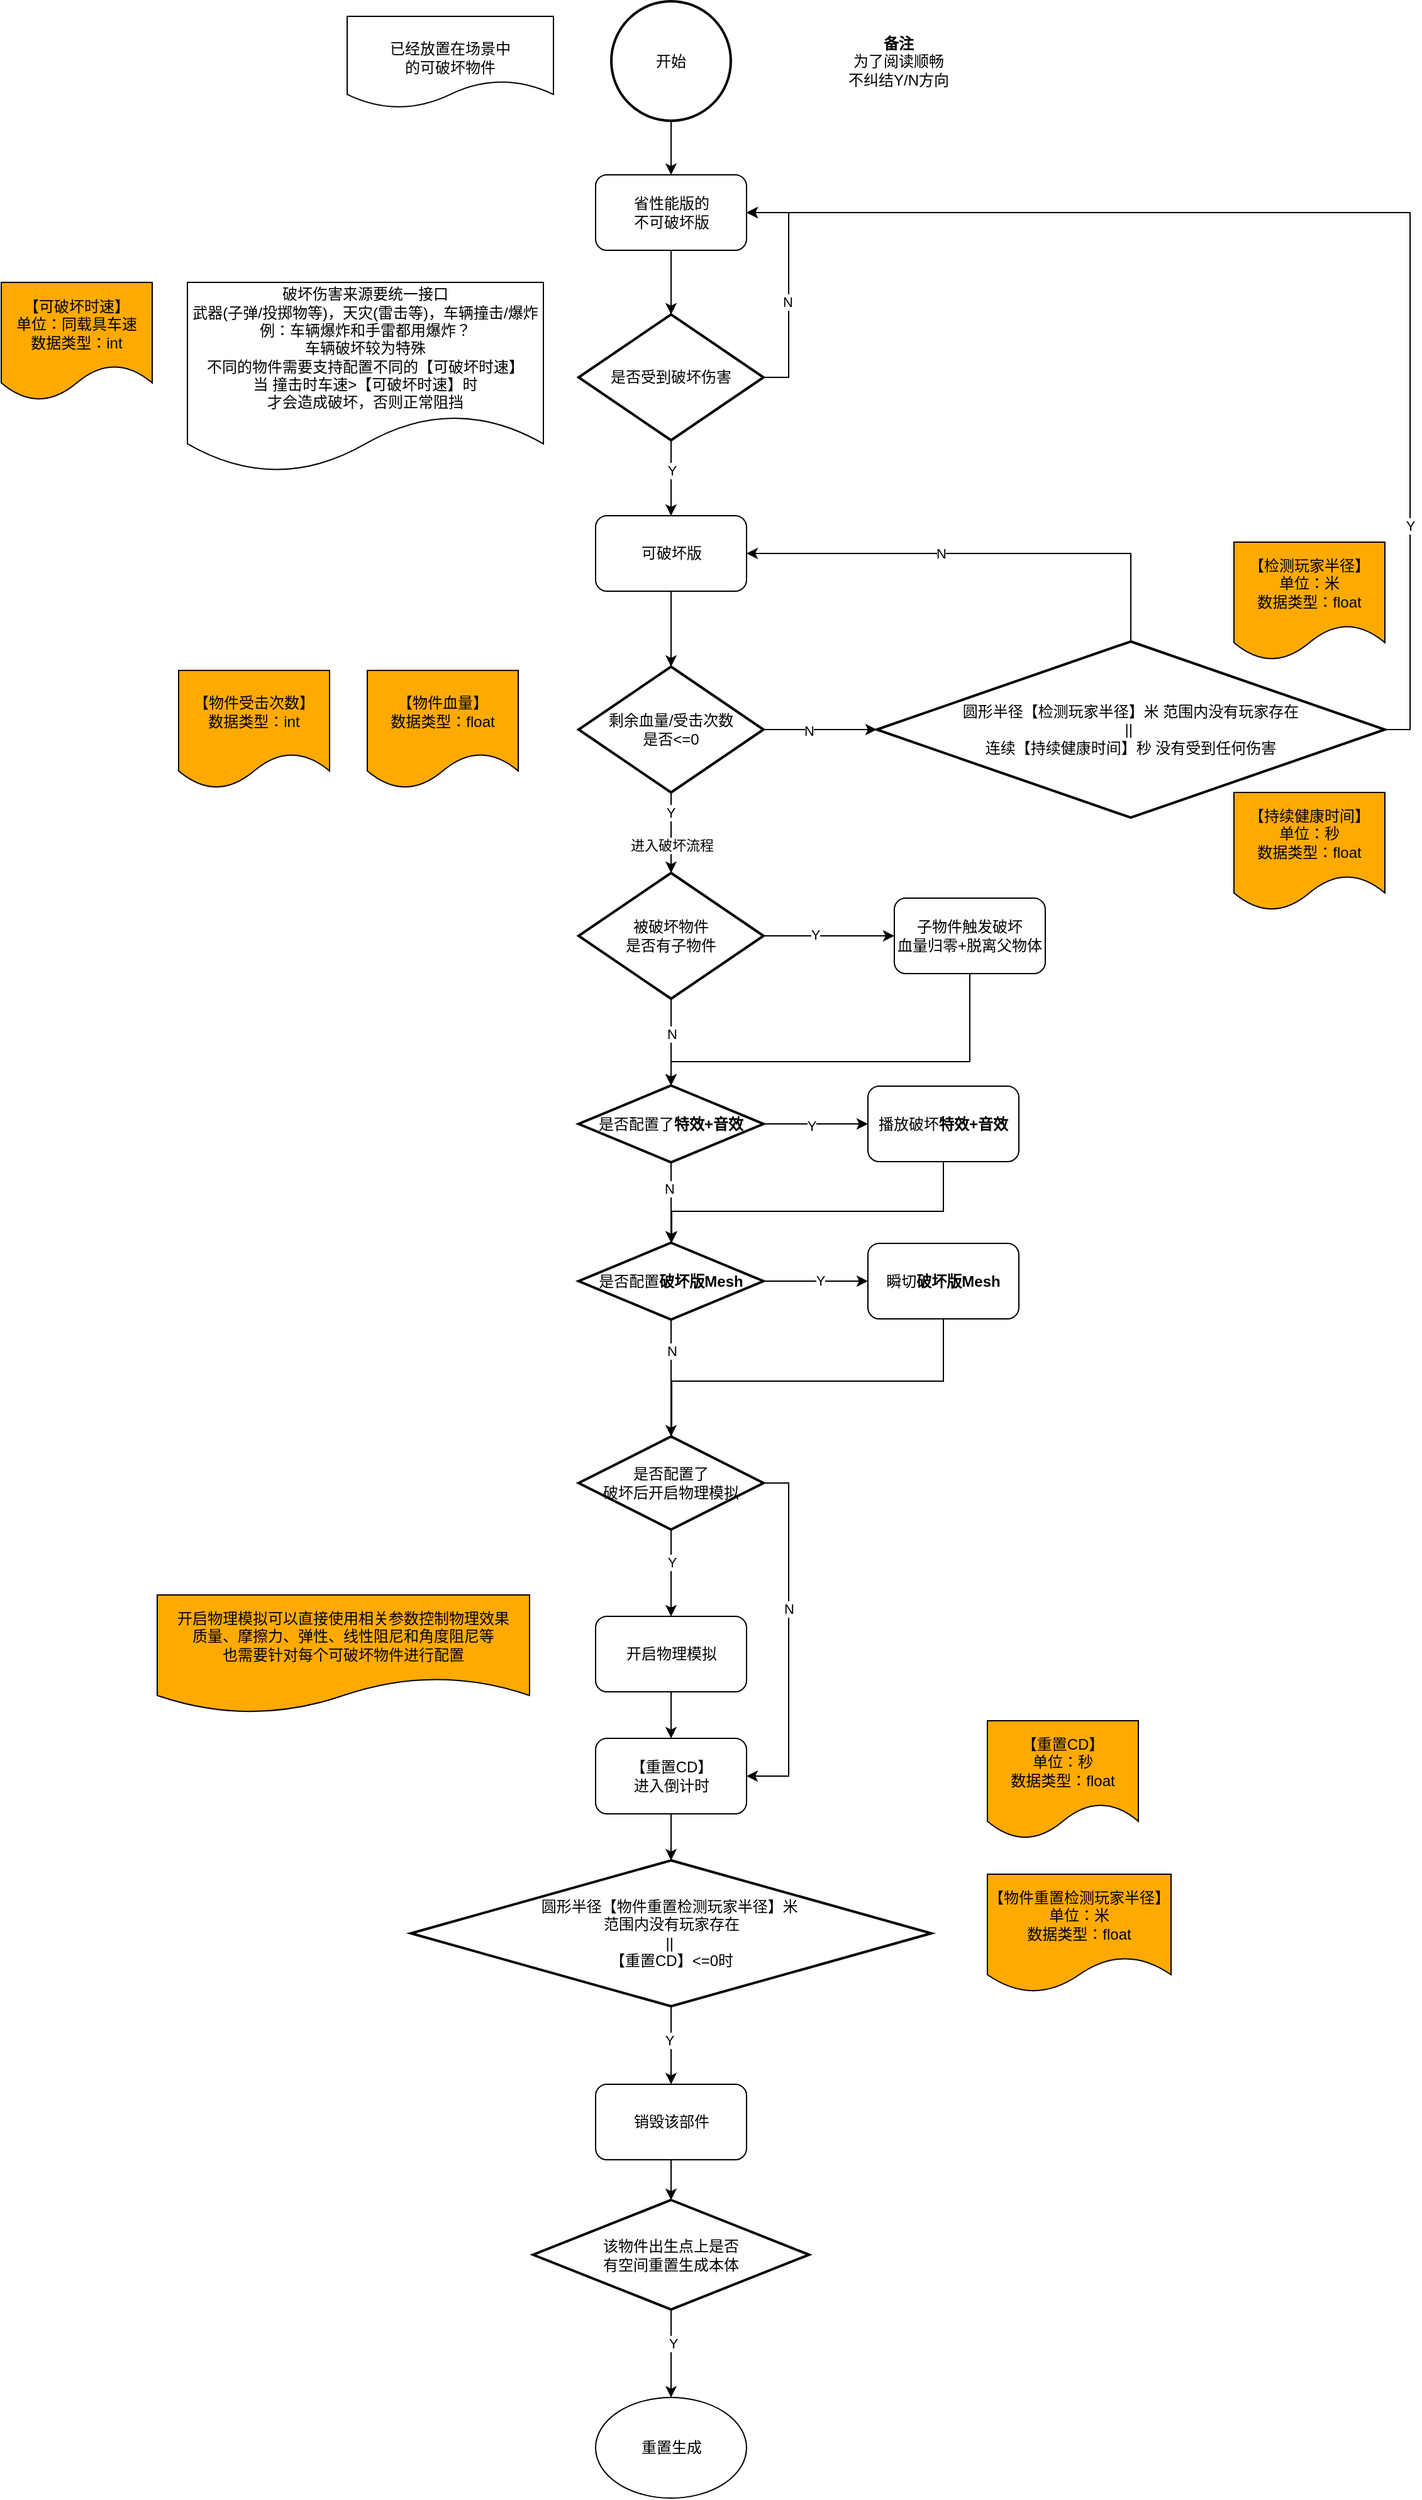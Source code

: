 <mxfile version="24.9.2">
  <diagram name="第 1 页" id="Va7lesuhmlkd4zRvfCV4">
    <mxGraphModel dx="2474" dy="1098" grid="0" gridSize="10" guides="1" tooltips="1" connect="1" arrows="1" fold="1" page="0" pageScale="1" pageWidth="827" pageHeight="1169" math="0" shadow="0">
      <root>
        <mxCell id="0" />
        <mxCell id="1" parent="0" />
        <mxCell id="n4h6cx65gVVSt2BHoM08-6" value="" style="edgeStyle=orthogonalEdgeStyle;rounded=0;orthogonalLoop=1;jettySize=auto;html=1;" parent="1" source="n4h6cx65gVVSt2BHoM08-3" target="n4h6cx65gVVSt2BHoM08-5" edge="1">
          <mxGeometry relative="1" as="geometry" />
        </mxCell>
        <mxCell id="n4h6cx65gVVSt2BHoM08-3" value="&lt;div&gt;&lt;span style=&quot;background-color: initial;&quot;&gt;开始&lt;/span&gt;&lt;/div&gt;" style="strokeWidth=2;html=1;shape=mxgraph.flowchart.start_2;whiteSpace=wrap;" parent="1" vertex="1">
          <mxGeometry x="184" y="147" width="95" height="95" as="geometry" />
        </mxCell>
        <mxCell id="n4h6cx65gVVSt2BHoM08-8" style="edgeStyle=orthogonalEdgeStyle;rounded=0;orthogonalLoop=1;jettySize=auto;html=1;exitX=1;exitY=0.5;exitDx=0;exitDy=0;exitPerimeter=0;entryX=1;entryY=0.5;entryDx=0;entryDy=0;" parent="1" source="n4h6cx65gVVSt2BHoM08-4" target="n4h6cx65gVVSt2BHoM08-5" edge="1">
          <mxGeometry relative="1" as="geometry" />
        </mxCell>
        <mxCell id="n4h6cx65gVVSt2BHoM08-9" value="N" style="edgeLabel;html=1;align=center;verticalAlign=middle;resizable=0;points=[];" parent="n4h6cx65gVVSt2BHoM08-8" vertex="1" connectable="0">
          <mxGeometry x="-0.165" y="-2" relative="1" as="geometry">
            <mxPoint x="-3" y="-3" as="offset" />
          </mxGeometry>
        </mxCell>
        <mxCell id="n4h6cx65gVVSt2BHoM08-4" value="是否受到破坏伤害" style="strokeWidth=2;html=1;shape=mxgraph.flowchart.decision;whiteSpace=wrap;" parent="1" vertex="1">
          <mxGeometry x="158" y="396" width="147" height="100" as="geometry" />
        </mxCell>
        <mxCell id="n4h6cx65gVVSt2BHoM08-5" value="省性能版的&lt;div&gt;不可破坏版&lt;/div&gt;" style="rounded=1;whiteSpace=wrap;html=1;" parent="1" vertex="1">
          <mxGeometry x="171.5" y="285" width="120" height="60" as="geometry" />
        </mxCell>
        <mxCell id="n4h6cx65gVVSt2BHoM08-7" style="edgeStyle=orthogonalEdgeStyle;rounded=0;orthogonalLoop=1;jettySize=auto;html=1;exitX=0.5;exitY=1;exitDx=0;exitDy=0;entryX=0.5;entryY=0;entryDx=0;entryDy=0;entryPerimeter=0;" parent="1" source="n4h6cx65gVVSt2BHoM08-5" target="n4h6cx65gVVSt2BHoM08-4" edge="1">
          <mxGeometry relative="1" as="geometry" />
        </mxCell>
        <mxCell id="n4h6cx65gVVSt2BHoM08-10" value="&lt;div&gt;破坏伤害来源要统一接口&lt;/div&gt;&lt;div&gt;武器(子弹/投掷物等)，天灾(雷击等)，车辆撞击/爆炸&lt;/div&gt;&lt;div&gt;例：车辆爆炸和手雷都用爆炸？&lt;/div&gt;车辆破坏较为特殊&lt;div&gt;不同的物件需要支持配置不同的【可破坏时速】&lt;/div&gt;&lt;div&gt;当 撞击时车速&amp;gt;&lt;span style=&quot;background-color: initial;&quot;&gt;【可破坏&lt;/span&gt;时速&lt;span style=&quot;background-color: initial;&quot;&gt;】&lt;/span&gt;时&lt;/div&gt;&lt;div&gt;才会造成破坏，否则正常阻挡&lt;/div&gt;" style="shape=document;whiteSpace=wrap;html=1;boundedLbl=1;" parent="1" vertex="1">
          <mxGeometry x="-153" y="370.5" width="283" height="151" as="geometry" />
        </mxCell>
        <mxCell id="n4h6cx65gVVSt2BHoM08-12" value="&lt;br&gt;&lt;div style=&quot;forced-color-adjust: none; color: rgb(0, 0, 0); font-family: Helvetica; font-size: 12px; font-style: normal; font-variant-ligatures: normal; font-variant-caps: normal; font-weight: 400; letter-spacing: normal; orphans: 2; text-indent: 0px; text-transform: none; widows: 2; word-spacing: 0px; -webkit-text-stroke-width: 0px; white-space: normal; text-decoration-thickness: initial; text-decoration-style: initial; text-decoration-color: initial; text-align: center; background-color: rgb(255, 255, 255);&quot;&gt;已经放置在场景中&lt;/div&gt;&lt;div style=&quot;forced-color-adjust: none; color: rgb(0, 0, 0); font-family: Helvetica; font-size: 12px; font-style: normal; font-variant-ligatures: normal; font-variant-caps: normal; font-weight: 400; letter-spacing: normal; orphans: 2; text-indent: 0px; text-transform: none; widows: 2; word-spacing: 0px; -webkit-text-stroke-width: 0px; white-space: normal; text-decoration-thickness: initial; text-decoration-style: initial; text-decoration-color: initial; text-align: center; background-color: rgb(255, 255, 255);&quot;&gt;的可破坏物件&lt;/div&gt;" style="shape=document;whiteSpace=wrap;html=1;boundedLbl=1;" parent="1" vertex="1">
          <mxGeometry x="-26" y="159" width="164" height="73" as="geometry" />
        </mxCell>
        <mxCell id="n4h6cx65gVVSt2BHoM08-18" style="edgeStyle=orthogonalEdgeStyle;rounded=0;orthogonalLoop=1;jettySize=auto;html=1;exitX=0.5;exitY=1;exitDx=0;exitDy=0;exitPerimeter=0;entryX=0.5;entryY=0;entryDx=0;entryDy=0;" parent="1" source="n4h6cx65gVVSt2BHoM08-13" edge="1">
          <mxGeometry relative="1" as="geometry">
            <mxPoint x="231.5" y="840" as="targetPoint" />
          </mxGeometry>
        </mxCell>
        <mxCell id="n4h6cx65gVVSt2BHoM08-19" value="进入破坏流程" style="edgeLabel;html=1;align=center;verticalAlign=middle;resizable=0;points=[];" parent="n4h6cx65gVVSt2BHoM08-18" vertex="1" connectable="0">
          <mxGeometry x="-0.156" y="-1" relative="1" as="geometry">
            <mxPoint x="1" y="15" as="offset" />
          </mxGeometry>
        </mxCell>
        <mxCell id="n4h6cx65gVVSt2BHoM08-23" value="Y" style="edgeLabel;html=1;align=center;verticalAlign=middle;resizable=0;points=[];" parent="n4h6cx65gVVSt2BHoM08-18" vertex="1" connectable="0">
          <mxGeometry x="-0.521" y="-1" relative="1" as="geometry">
            <mxPoint as="offset" />
          </mxGeometry>
        </mxCell>
        <mxCell id="n4h6cx65gVVSt2BHoM08-20" style="edgeStyle=orthogonalEdgeStyle;rounded=0;orthogonalLoop=1;jettySize=auto;html=1;exitX=1;exitY=0.5;exitDx=0;exitDy=0;exitPerimeter=0;entryX=0;entryY=0.5;entryDx=0;entryDy=0;entryPerimeter=0;" parent="1" source="n4h6cx65gVVSt2BHoM08-13" target="n4h6cx65gVVSt2BHoM08-28" edge="1">
          <mxGeometry relative="1" as="geometry">
            <Array as="points">
              <mxPoint x="375" y="726" />
              <mxPoint x="375" y="726" />
            </Array>
          </mxGeometry>
        </mxCell>
        <mxCell id="n4h6cx65gVVSt2BHoM08-21" value="N" style="edgeLabel;html=1;align=center;verticalAlign=middle;resizable=0;points=[];" parent="n4h6cx65gVVSt2BHoM08-20" vertex="1" connectable="0">
          <mxGeometry x="-0.205" y="-1" relative="1" as="geometry">
            <mxPoint as="offset" />
          </mxGeometry>
        </mxCell>
        <mxCell id="n4h6cx65gVVSt2BHoM08-13" value="剩余血量/受击次数&lt;div&gt;是否&amp;lt;=0&lt;/div&gt;" style="strokeWidth=2;html=1;shape=mxgraph.flowchart.decision;whiteSpace=wrap;" parent="1" vertex="1">
          <mxGeometry x="158" y="676" width="147" height="100" as="geometry" />
        </mxCell>
        <mxCell id="n4h6cx65gVVSt2BHoM08-14" style="edgeStyle=orthogonalEdgeStyle;rounded=0;orthogonalLoop=1;jettySize=auto;html=1;exitX=0.5;exitY=1;exitDx=0;exitDy=0;exitPerimeter=0;entryX=0.5;entryY=0;entryDx=0;entryDy=0;entryPerimeter=0;" parent="1" source="n4h6cx65gVVSt2BHoM08-24" target="n4h6cx65gVVSt2BHoM08-13" edge="1">
          <mxGeometry relative="1" as="geometry" />
        </mxCell>
        <mxCell id="uieIQEx0IR_x6s4_1cCk-11" style="edgeStyle=orthogonalEdgeStyle;rounded=0;orthogonalLoop=1;jettySize=auto;html=1;exitX=1;exitY=0.5;exitDx=0;exitDy=0;exitPerimeter=0;" parent="1" source="n4h6cx65gVVSt2BHoM08-16" target="uieIQEx0IR_x6s4_1cCk-10" edge="1">
          <mxGeometry relative="1" as="geometry" />
        </mxCell>
        <mxCell id="uieIQEx0IR_x6s4_1cCk-12" value="Y" style="edgeLabel;html=1;align=center;verticalAlign=middle;resizable=0;points=[];" parent="uieIQEx0IR_x6s4_1cCk-11" vertex="1" connectable="0">
          <mxGeometry x="-0.221" y="1" relative="1" as="geometry">
            <mxPoint as="offset" />
          </mxGeometry>
        </mxCell>
        <mxCell id="uieIQEx0IR_x6s4_1cCk-15" style="edgeStyle=orthogonalEdgeStyle;rounded=0;orthogonalLoop=1;jettySize=auto;html=1;exitX=0.5;exitY=1;exitDx=0;exitDy=0;exitPerimeter=0;entryX=0.5;entryY=0;entryDx=0;entryDy=0;entryPerimeter=0;" parent="1" source="n4h6cx65gVVSt2BHoM08-16" target="uieIQEx0IR_x6s4_1cCk-18" edge="1">
          <mxGeometry relative="1" as="geometry">
            <mxPoint x="231.5" y="1038" as="targetPoint" />
          </mxGeometry>
        </mxCell>
        <mxCell id="uieIQEx0IR_x6s4_1cCk-17" value="N" style="edgeLabel;html=1;align=center;verticalAlign=middle;resizable=0;points=[];" parent="uieIQEx0IR_x6s4_1cCk-15" vertex="1" connectable="0">
          <mxGeometry x="-0.187" relative="1" as="geometry">
            <mxPoint as="offset" />
          </mxGeometry>
        </mxCell>
        <mxCell id="n4h6cx65gVVSt2BHoM08-16" value="被破坏物件&lt;div&gt;是否有子物件&lt;/div&gt;" style="strokeWidth=2;html=1;shape=mxgraph.flowchart.decision;whiteSpace=wrap;" parent="1" vertex="1">
          <mxGeometry x="158" y="840" width="147" height="100" as="geometry" />
        </mxCell>
        <mxCell id="n4h6cx65gVVSt2BHoM08-25" value="" style="edgeStyle=orthogonalEdgeStyle;rounded=0;orthogonalLoop=1;jettySize=auto;html=1;exitX=0.5;exitY=1;exitDx=0;exitDy=0;exitPerimeter=0;entryX=0.5;entryY=0;entryDx=0;entryDy=0;entryPerimeter=0;" parent="1" source="n4h6cx65gVVSt2BHoM08-4" target="n4h6cx65gVVSt2BHoM08-24" edge="1">
          <mxGeometry relative="1" as="geometry">
            <mxPoint x="232" y="496" as="sourcePoint" />
            <mxPoint x="232" y="676" as="targetPoint" />
          </mxGeometry>
        </mxCell>
        <mxCell id="n4h6cx65gVVSt2BHoM08-26" value="Y" style="edgeLabel;html=1;align=center;verticalAlign=middle;resizable=0;points=[];" parent="n4h6cx65gVVSt2BHoM08-25" vertex="1" connectable="0">
          <mxGeometry x="-0.286" y="-3" relative="1" as="geometry">
            <mxPoint x="3" y="2" as="offset" />
          </mxGeometry>
        </mxCell>
        <mxCell id="n4h6cx65gVVSt2BHoM08-24" value="可破坏版" style="rounded=1;whiteSpace=wrap;html=1;" parent="1" vertex="1">
          <mxGeometry x="171.5" y="556" width="120" height="60" as="geometry" />
        </mxCell>
        <mxCell id="n4h6cx65gVVSt2BHoM08-29" style="edgeStyle=orthogonalEdgeStyle;rounded=0;orthogonalLoop=1;jettySize=auto;html=1;exitX=1;exitY=0.5;exitDx=0;exitDy=0;exitPerimeter=0;entryX=1;entryY=0.5;entryDx=0;entryDy=0;" parent="1" source="n4h6cx65gVVSt2BHoM08-28" target="n4h6cx65gVVSt2BHoM08-5" edge="1">
          <mxGeometry relative="1" as="geometry" />
        </mxCell>
        <mxCell id="uieIQEx0IR_x6s4_1cCk-6" value="Y" style="edgeLabel;html=1;align=center;verticalAlign=middle;resizable=0;points=[];" parent="n4h6cx65gVVSt2BHoM08-29" vertex="1" connectable="0">
          <mxGeometry x="-0.622" y="-2" relative="1" as="geometry">
            <mxPoint x="-2" y="-1" as="offset" />
          </mxGeometry>
        </mxCell>
        <mxCell id="uieIQEx0IR_x6s4_1cCk-8" style="edgeStyle=orthogonalEdgeStyle;rounded=0;orthogonalLoop=1;jettySize=auto;html=1;exitX=0.5;exitY=0;exitDx=0;exitDy=0;exitPerimeter=0;entryX=1;entryY=0.5;entryDx=0;entryDy=0;" parent="1" source="n4h6cx65gVVSt2BHoM08-28" target="n4h6cx65gVVSt2BHoM08-24" edge="1">
          <mxGeometry relative="1" as="geometry" />
        </mxCell>
        <mxCell id="uieIQEx0IR_x6s4_1cCk-9" value="N" style="edgeLabel;html=1;align=center;verticalAlign=middle;resizable=0;points=[];" parent="uieIQEx0IR_x6s4_1cCk-8" vertex="1" connectable="0">
          <mxGeometry x="0.104" y="2" relative="1" as="geometry">
            <mxPoint x="-14" y="-2" as="offset" />
          </mxGeometry>
        </mxCell>
        <mxCell id="n4h6cx65gVVSt2BHoM08-28" value="圆形半径【检测玩家半径】米 范围内没有玩家存在&lt;div&gt;&lt;span style=&quot;background-color: initial;&quot;&gt;||&amp;nbsp;&lt;/span&gt;&lt;div&gt;连续【持续健康时间】秒 没有受到任何伤害&lt;/div&gt;&lt;/div&gt;" style="strokeWidth=2;html=1;shape=mxgraph.flowchart.decision;whiteSpace=wrap;" parent="1" vertex="1">
          <mxGeometry x="395" y="656" width="404" height="140" as="geometry" />
        </mxCell>
        <mxCell id="uieIQEx0IR_x6s4_1cCk-2" value="【可破坏时速】&lt;div&gt;单位：同载具车速&lt;/div&gt;&lt;div&gt;数据类型：int&lt;/div&gt;" style="shape=document;whiteSpace=wrap;html=1;boundedLbl=1;fillColor=#FFAA00;strokeColor=#000000;" parent="1" vertex="1">
          <mxGeometry x="-301" y="370.5" width="120" height="94" as="geometry" />
        </mxCell>
        <mxCell id="uieIQEx0IR_x6s4_1cCk-3" value="【检测玩家半径】&lt;div&gt;单位：米&lt;/div&gt;&lt;div&gt;数据类型：float&lt;/div&gt;" style="shape=document;whiteSpace=wrap;html=1;boundedLbl=1;fillColor=#FFAA00;strokeColor=#000000;" parent="1" vertex="1">
          <mxGeometry x="679" y="577" width="120" height="94" as="geometry" />
        </mxCell>
        <mxCell id="uieIQEx0IR_x6s4_1cCk-4" value="【持续健康时间】&lt;div&gt;单位：秒&lt;/div&gt;&lt;div&gt;数据类型：float&lt;/div&gt;" style="shape=document;whiteSpace=wrap;html=1;boundedLbl=1;fillColor=#FFAA00;strokeColor=#000000;" parent="1" vertex="1">
          <mxGeometry x="679" y="776" width="120" height="94" as="geometry" />
        </mxCell>
        <mxCell id="uieIQEx0IR_x6s4_1cCk-7" value="&lt;div&gt;&lt;b style=&quot;background-color: initial;&quot;&gt;备注&lt;/b&gt;&lt;/div&gt;为了阅读顺畅&lt;div&gt;不纠结Y/N方向&lt;/div&gt;" style="text;html=1;align=center;verticalAlign=middle;whiteSpace=wrap;rounded=0;" parent="1" vertex="1">
          <mxGeometry x="347" y="166.5" width="131" height="56" as="geometry" />
        </mxCell>
        <mxCell id="uieIQEx0IR_x6s4_1cCk-10" value="子物件&lt;span style=&quot;background-color: initial;&quot;&gt;触发破坏&lt;/span&gt;&lt;div&gt;&lt;div&gt;血量归零+脱离父物体&lt;/div&gt;&lt;/div&gt;" style="rounded=1;whiteSpace=wrap;html=1;" parent="1" vertex="1">
          <mxGeometry x="409" y="860" width="120" height="60" as="geometry" />
        </mxCell>
        <mxCell id="uieIQEx0IR_x6s4_1cCk-13" value="【物件血量】&lt;div&gt;数据类型：float&lt;/div&gt;" style="shape=document;whiteSpace=wrap;html=1;boundedLbl=1;fillColor=#FFAA00;strokeColor=#000000;" parent="1" vertex="1">
          <mxGeometry x="-10" y="679" width="120" height="94" as="geometry" />
        </mxCell>
        <mxCell id="uieIQEx0IR_x6s4_1cCk-14" value="【物件受击次数】&lt;div&gt;数据类型：int&lt;/div&gt;" style="shape=document;whiteSpace=wrap;html=1;boundedLbl=1;fillColor=#FFAA00;strokeColor=#000000;" parent="1" vertex="1">
          <mxGeometry x="-160" y="679" width="120" height="94" as="geometry" />
        </mxCell>
        <mxCell id="uieIQEx0IR_x6s4_1cCk-21" style="edgeStyle=orthogonalEdgeStyle;rounded=0;orthogonalLoop=1;jettySize=auto;html=1;exitX=1;exitY=0.5;exitDx=0;exitDy=0;exitPerimeter=0;" parent="1" source="uieIQEx0IR_x6s4_1cCk-18" target="uieIQEx0IR_x6s4_1cCk-19" edge="1">
          <mxGeometry relative="1" as="geometry" />
        </mxCell>
        <mxCell id="uieIQEx0IR_x6s4_1cCk-22" value="Y" style="edgeLabel;html=1;align=center;verticalAlign=middle;resizable=0;points=[];" parent="uieIQEx0IR_x6s4_1cCk-21" vertex="1" connectable="0">
          <mxGeometry x="-0.092" y="-1" relative="1" as="geometry">
            <mxPoint as="offset" />
          </mxGeometry>
        </mxCell>
        <mxCell id="uieIQEx0IR_x6s4_1cCk-18" value="是否配置了&lt;b&gt;特效+音效&lt;/b&gt;" style="strokeWidth=2;html=1;shape=mxgraph.flowchart.decision;whiteSpace=wrap;" parent="1" vertex="1">
          <mxGeometry x="158" y="1009" width="147" height="61" as="geometry" />
        </mxCell>
        <mxCell id="uieIQEx0IR_x6s4_1cCk-25" style="edgeStyle=orthogonalEdgeStyle;rounded=0;orthogonalLoop=1;jettySize=auto;html=1;exitX=0.5;exitY=1;exitDx=0;exitDy=0;" parent="1" source="uieIQEx0IR_x6s4_1cCk-19" target="uieIQEx0IR_x6s4_1cCk-23" edge="1">
          <mxGeometry relative="1" as="geometry">
            <Array as="points">
              <mxPoint x="448" y="1109" />
              <mxPoint x="232" y="1109" />
            </Array>
          </mxGeometry>
        </mxCell>
        <mxCell id="uieIQEx0IR_x6s4_1cCk-19" value="播放破坏&lt;b&gt;特效+音效&lt;/b&gt;" style="rounded=1;whiteSpace=wrap;html=1;" parent="1" vertex="1">
          <mxGeometry x="388" y="1009.5" width="120" height="60" as="geometry" />
        </mxCell>
        <mxCell id="uieIQEx0IR_x6s4_1cCk-20" style="edgeStyle=orthogonalEdgeStyle;rounded=0;orthogonalLoop=1;jettySize=auto;html=1;exitX=0.5;exitY=1;exitDx=0;exitDy=0;entryX=0.5;entryY=0;entryDx=0;entryDy=0;entryPerimeter=0;" parent="1" source="uieIQEx0IR_x6s4_1cCk-10" target="uieIQEx0IR_x6s4_1cCk-18" edge="1">
          <mxGeometry relative="1" as="geometry">
            <Array as="points">
              <mxPoint x="469" y="990" />
              <mxPoint x="232" y="990" />
            </Array>
          </mxGeometry>
        </mxCell>
        <mxCell id="uieIQEx0IR_x6s4_1cCk-27" style="edgeStyle=orthogonalEdgeStyle;rounded=0;orthogonalLoop=1;jettySize=auto;html=1;exitX=1;exitY=0.5;exitDx=0;exitDy=0;exitPerimeter=0;entryX=0;entryY=0.5;entryDx=0;entryDy=0;" parent="1" source="uieIQEx0IR_x6s4_1cCk-23" target="uieIQEx0IR_x6s4_1cCk-26" edge="1">
          <mxGeometry relative="1" as="geometry" />
        </mxCell>
        <mxCell id="uieIQEx0IR_x6s4_1cCk-28" value="Y" style="edgeLabel;html=1;align=center;verticalAlign=middle;resizable=0;points=[];" parent="uieIQEx0IR_x6s4_1cCk-27" vertex="1" connectable="0">
          <mxGeometry x="0.079" y="1" relative="1" as="geometry">
            <mxPoint as="offset" />
          </mxGeometry>
        </mxCell>
        <mxCell id="uieIQEx0IR_x6s4_1cCk-33" style="edgeStyle=orthogonalEdgeStyle;rounded=0;orthogonalLoop=1;jettySize=auto;html=1;exitX=0.5;exitY=1;exitDx=0;exitDy=0;exitPerimeter=0;entryX=0.5;entryY=0;entryDx=0;entryDy=0;entryPerimeter=0;" parent="1" source="uieIQEx0IR_x6s4_1cCk-23" target="oLO6XefpnPQaETvgJI7x-1" edge="1">
          <mxGeometry relative="1" as="geometry" />
        </mxCell>
        <mxCell id="uieIQEx0IR_x6s4_1cCk-37" value="N" style="edgeLabel;html=1;align=center;verticalAlign=middle;resizable=0;points=[];" parent="uieIQEx0IR_x6s4_1cCk-33" vertex="1" connectable="0">
          <mxGeometry x="-0.571" y="1" relative="1" as="geometry">
            <mxPoint x="-1" y="5" as="offset" />
          </mxGeometry>
        </mxCell>
        <mxCell id="uieIQEx0IR_x6s4_1cCk-23" value="是否配置&lt;b&gt;破坏版Mesh&lt;/b&gt;" style="strokeWidth=2;html=1;shape=mxgraph.flowchart.decision;whiteSpace=wrap;" parent="1" vertex="1">
          <mxGeometry x="158" y="1134" width="147" height="61" as="geometry" />
        </mxCell>
        <mxCell id="uieIQEx0IR_x6s4_1cCk-24" style="edgeStyle=orthogonalEdgeStyle;rounded=0;orthogonalLoop=1;jettySize=auto;html=1;exitX=0.5;exitY=1;exitDx=0;exitDy=0;exitPerimeter=0;entryX=0.5;entryY=0;entryDx=0;entryDy=0;entryPerimeter=0;" parent="1" source="uieIQEx0IR_x6s4_1cCk-18" target="uieIQEx0IR_x6s4_1cCk-23" edge="1">
          <mxGeometry relative="1" as="geometry" />
        </mxCell>
        <mxCell id="uieIQEx0IR_x6s4_1cCk-31" value="N" style="edgeLabel;html=1;align=center;verticalAlign=middle;resizable=0;points=[];" parent="uieIQEx0IR_x6s4_1cCk-24" vertex="1" connectable="0">
          <mxGeometry x="-0.349" y="-2" relative="1" as="geometry">
            <mxPoint as="offset" />
          </mxGeometry>
        </mxCell>
        <mxCell id="uieIQEx0IR_x6s4_1cCk-36" style="edgeStyle=orthogonalEdgeStyle;rounded=0;orthogonalLoop=1;jettySize=auto;html=1;exitX=0.5;exitY=1;exitDx=0;exitDy=0;entryX=0.5;entryY=0;entryDx=0;entryDy=0;entryPerimeter=0;" parent="1" source="uieIQEx0IR_x6s4_1cCk-26" target="oLO6XefpnPQaETvgJI7x-1" edge="1">
          <mxGeometry relative="1" as="geometry">
            <Array as="points">
              <mxPoint x="448" y="1244" />
              <mxPoint x="232" y="1244" />
              <mxPoint x="232" y="1302" />
            </Array>
          </mxGeometry>
        </mxCell>
        <mxCell id="uieIQEx0IR_x6s4_1cCk-26" value="瞬切&lt;b&gt;破坏版Mesh&lt;/b&gt;" style="rounded=1;whiteSpace=wrap;html=1;" parent="1" vertex="1">
          <mxGeometry x="388" y="1134.5" width="120" height="60" as="geometry" />
        </mxCell>
        <mxCell id="uieIQEx0IR_x6s4_1cCk-32" value="开启物理模拟" style="rounded=1;whiteSpace=wrap;html=1;" parent="1" vertex="1">
          <mxGeometry x="171.5" y="1431" width="120" height="60" as="geometry" />
        </mxCell>
        <mxCell id="uieIQEx0IR_x6s4_1cCk-34" value="开启物理模拟可以直接使用相关参数控制物理效果&lt;div&gt;质量、摩擦力、弹性、线性阻尼和角度阻尼等&lt;/div&gt;&lt;div&gt;也需要针对每个可破坏物件进行配置&lt;/div&gt;" style="shape=document;whiteSpace=wrap;html=1;boundedLbl=1;fillColor=#FFAA00;strokeColor=#000000;" parent="1" vertex="1">
          <mxGeometry x="-177" y="1414" width="296" height="94" as="geometry" />
        </mxCell>
        <mxCell id="uieIQEx0IR_x6s4_1cCk-46" style="edgeStyle=orthogonalEdgeStyle;rounded=0;orthogonalLoop=1;jettySize=auto;html=1;exitX=0.5;exitY=1;exitDx=0;exitDy=0;exitPerimeter=0;entryX=0.5;entryY=0;entryDx=0;entryDy=0;" parent="1" source="uieIQEx0IR_x6s4_1cCk-35" target="uieIQEx0IR_x6s4_1cCk-45" edge="1">
          <mxGeometry relative="1" as="geometry" />
        </mxCell>
        <mxCell id="uieIQEx0IR_x6s4_1cCk-48" value="Y" style="edgeLabel;html=1;align=center;verticalAlign=middle;resizable=0;points=[];" parent="uieIQEx0IR_x6s4_1cCk-46" vertex="1" connectable="0">
          <mxGeometry x="-0.138" y="-2" relative="1" as="geometry">
            <mxPoint as="offset" />
          </mxGeometry>
        </mxCell>
        <mxCell id="uieIQEx0IR_x6s4_1cCk-35" value="圆形半径【物件重置检测玩家半径】米&amp;nbsp;&lt;div&gt;范围内没有玩家存在&lt;div&gt;&lt;span style=&quot;background-color: initial;&quot;&gt;||&amp;nbsp;&lt;/span&gt;&lt;div&gt;【重置CD】&amp;lt;=0时&lt;/div&gt;&lt;/div&gt;&lt;/div&gt;" style="strokeWidth=2;html=1;shape=mxgraph.flowchart.decision;whiteSpace=wrap;" parent="1" vertex="1">
          <mxGeometry x="24.63" y="1625" width="413.75" height="116" as="geometry" />
        </mxCell>
        <mxCell id="uieIQEx0IR_x6s4_1cCk-38" style="edgeStyle=orthogonalEdgeStyle;rounded=0;orthogonalLoop=1;jettySize=auto;html=1;exitX=0.5;exitY=1;exitDx=0;exitDy=0;entryX=0.5;entryY=0;entryDx=0;entryDy=0;entryPerimeter=0;" parent="1" source="uieIQEx0IR_x6s4_1cCk-41" target="uieIQEx0IR_x6s4_1cCk-35" edge="1">
          <mxGeometry relative="1" as="geometry" />
        </mxCell>
        <mxCell id="uieIQEx0IR_x6s4_1cCk-39" value="【物件重置检测玩家半径】&lt;div&gt;单位：米&lt;/div&gt;&lt;div&gt;数据类型：float&lt;/div&gt;" style="shape=document;whiteSpace=wrap;html=1;boundedLbl=1;fillColor=#FFAA00;strokeColor=#000000;" parent="1" vertex="1">
          <mxGeometry x="483" y="1636" width="146" height="94" as="geometry" />
        </mxCell>
        <mxCell id="uieIQEx0IR_x6s4_1cCk-40" value="【重置CD】&lt;div&gt;单位：秒&lt;/div&gt;&lt;div&gt;数据类型：float&lt;/div&gt;" style="shape=document;whiteSpace=wrap;html=1;boundedLbl=1;fillColor=#FFAA00;strokeColor=#000000;" parent="1" vertex="1">
          <mxGeometry x="483" y="1514" width="120" height="94" as="geometry" />
        </mxCell>
        <mxCell id="uieIQEx0IR_x6s4_1cCk-42" value="" style="edgeStyle=orthogonalEdgeStyle;rounded=0;orthogonalLoop=1;jettySize=auto;html=1;exitX=0.5;exitY=1;exitDx=0;exitDy=0;entryX=0.5;entryY=0;entryDx=0;entryDy=0;entryPerimeter=0;" parent="1" source="uieIQEx0IR_x6s4_1cCk-32" target="uieIQEx0IR_x6s4_1cCk-41" edge="1">
          <mxGeometry relative="1" as="geometry">
            <mxPoint x="232" y="1491" as="sourcePoint" />
            <mxPoint x="232" y="1641" as="targetPoint" />
          </mxGeometry>
        </mxCell>
        <mxCell id="uieIQEx0IR_x6s4_1cCk-41" value="【重置CD】&lt;div&gt;进入倒计时&lt;/div&gt;" style="rounded=1;whiteSpace=wrap;html=1;" parent="1" vertex="1">
          <mxGeometry x="171.5" y="1528" width="120" height="60" as="geometry" />
        </mxCell>
        <mxCell id="uieIQEx0IR_x6s4_1cCk-45" value="销毁该部件" style="rounded=1;whiteSpace=wrap;html=1;" parent="1" vertex="1">
          <mxGeometry x="171.51" y="1803" width="120" height="60" as="geometry" />
        </mxCell>
        <mxCell id="uieIQEx0IR_x6s4_1cCk-52" style="edgeStyle=orthogonalEdgeStyle;rounded=0;orthogonalLoop=1;jettySize=auto;html=1;exitX=0.5;exitY=1;exitDx=0;exitDy=0;exitPerimeter=0;entryX=0.5;entryY=0;entryDx=0;entryDy=0;" parent="1" source="uieIQEx0IR_x6s4_1cCk-49" target="uieIQEx0IR_x6s4_1cCk-51" edge="1">
          <mxGeometry relative="1" as="geometry" />
        </mxCell>
        <mxCell id="uieIQEx0IR_x6s4_1cCk-53" value="Y" style="edgeLabel;html=1;align=center;verticalAlign=middle;resizable=0;points=[];" parent="uieIQEx0IR_x6s4_1cCk-52" vertex="1" connectable="0">
          <mxGeometry x="-0.246" y="1" relative="1" as="geometry">
            <mxPoint as="offset" />
          </mxGeometry>
        </mxCell>
        <mxCell id="uieIQEx0IR_x6s4_1cCk-49" value="该物件出生点上是否&lt;div&gt;有空间重置生成本体&lt;/div&gt;" style="strokeWidth=2;html=1;shape=mxgraph.flowchart.decision;whiteSpace=wrap;" parent="1" vertex="1">
          <mxGeometry x="121.82" y="1895" width="219.37" height="87" as="geometry" />
        </mxCell>
        <mxCell id="uieIQEx0IR_x6s4_1cCk-50" style="edgeStyle=orthogonalEdgeStyle;rounded=0;orthogonalLoop=1;jettySize=auto;html=1;exitX=0.5;exitY=1;exitDx=0;exitDy=0;entryX=0.5;entryY=0;entryDx=0;entryDy=0;entryPerimeter=0;" parent="1" source="uieIQEx0IR_x6s4_1cCk-45" target="uieIQEx0IR_x6s4_1cCk-49" edge="1">
          <mxGeometry relative="1" as="geometry" />
        </mxCell>
        <mxCell id="uieIQEx0IR_x6s4_1cCk-51" value="重置生成" style="ellipse;whiteSpace=wrap;html=1;" parent="1" vertex="1">
          <mxGeometry x="171.5" y="2052" width="120" height="80" as="geometry" />
        </mxCell>
        <mxCell id="oLO6XefpnPQaETvgJI7x-2" style="edgeStyle=orthogonalEdgeStyle;rounded=0;orthogonalLoop=1;jettySize=auto;html=1;exitX=0.5;exitY=1;exitDx=0;exitDy=0;exitPerimeter=0;" parent="1" source="oLO6XefpnPQaETvgJI7x-1" target="uieIQEx0IR_x6s4_1cCk-32" edge="1">
          <mxGeometry relative="1" as="geometry" />
        </mxCell>
        <mxCell id="oLO6XefpnPQaETvgJI7x-3" value="Y" style="edgeLabel;html=1;align=center;verticalAlign=middle;resizable=0;points=[];" parent="oLO6XefpnPQaETvgJI7x-2" vertex="1" connectable="0">
          <mxGeometry x="-0.248" relative="1" as="geometry">
            <mxPoint as="offset" />
          </mxGeometry>
        </mxCell>
        <mxCell id="oLO6XefpnPQaETvgJI7x-5" style="edgeStyle=orthogonalEdgeStyle;rounded=0;orthogonalLoop=1;jettySize=auto;html=1;exitX=1;exitY=0.5;exitDx=0;exitDy=0;exitPerimeter=0;entryX=1;entryY=0.5;entryDx=0;entryDy=0;" parent="1" source="oLO6XefpnPQaETvgJI7x-1" target="uieIQEx0IR_x6s4_1cCk-41" edge="1">
          <mxGeometry relative="1" as="geometry" />
        </mxCell>
        <mxCell id="oLO6XefpnPQaETvgJI7x-6" value="N" style="edgeLabel;html=1;align=center;verticalAlign=middle;resizable=0;points=[];" parent="oLO6XefpnPQaETvgJI7x-5" vertex="1" connectable="0">
          <mxGeometry x="-0.165" relative="1" as="geometry">
            <mxPoint as="offset" />
          </mxGeometry>
        </mxCell>
        <mxCell id="oLO6XefpnPQaETvgJI7x-1" value="是否配置了&lt;div&gt;破坏后开启物理模拟&lt;/div&gt;" style="strokeWidth=2;html=1;shape=mxgraph.flowchart.decision;whiteSpace=wrap;" parent="1" vertex="1">
          <mxGeometry x="158.01" y="1288" width="147" height="74" as="geometry" />
        </mxCell>
      </root>
    </mxGraphModel>
  </diagram>
</mxfile>
